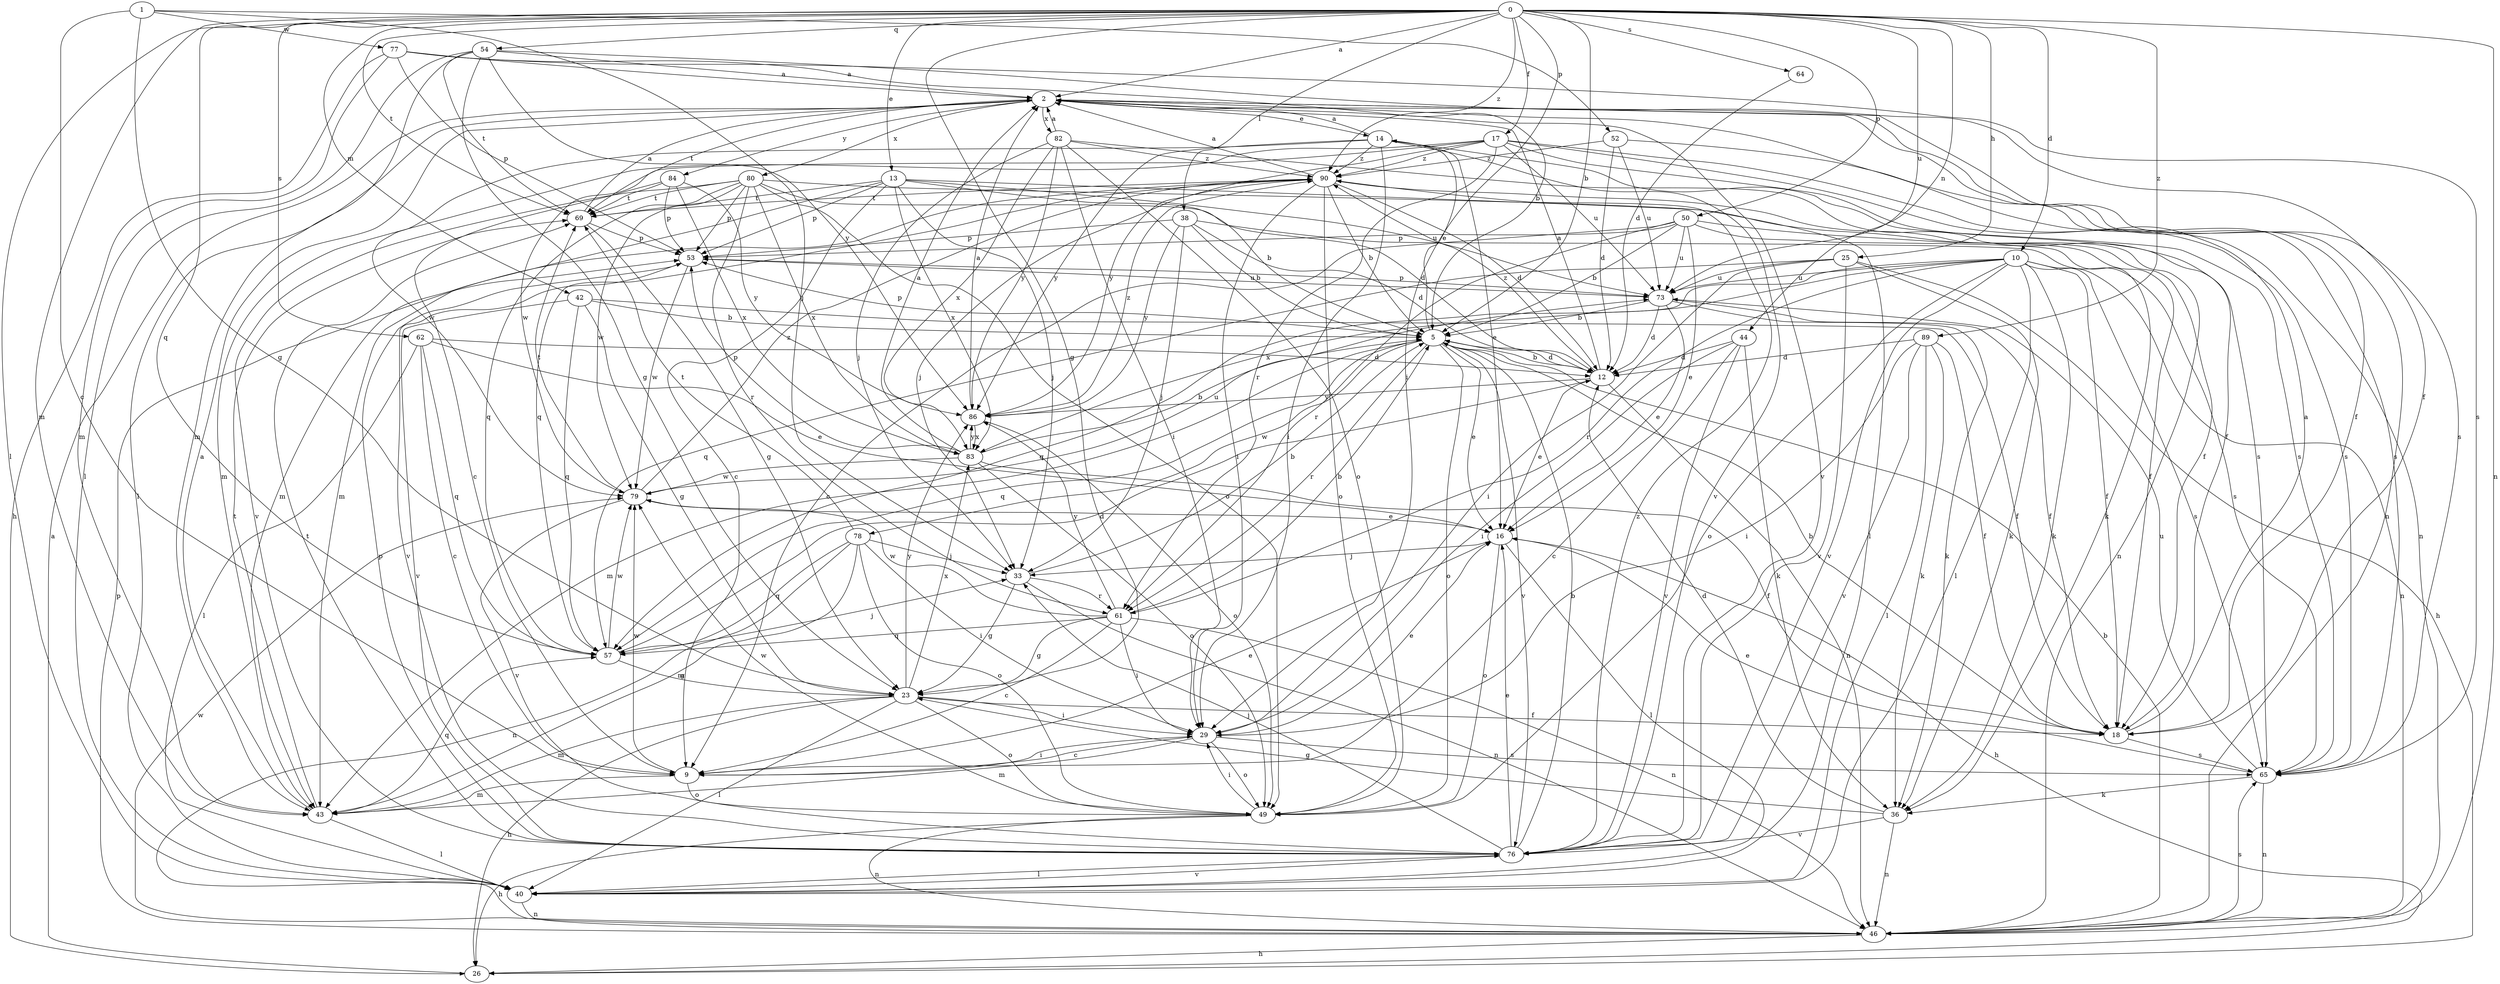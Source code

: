 strict digraph  {
0;
1;
2;
5;
9;
10;
12;
13;
14;
16;
17;
18;
23;
25;
26;
29;
33;
36;
38;
40;
42;
43;
44;
46;
49;
50;
52;
53;
54;
57;
61;
62;
64;
65;
69;
73;
76;
77;
78;
79;
80;
82;
83;
84;
86;
89;
90;
0 -> 2  [label=a];
0 -> 5  [label=b];
0 -> 10  [label=d];
0 -> 13  [label=e];
0 -> 17  [label=f];
0 -> 23  [label=g];
0 -> 25  [label=h];
0 -> 29  [label=i];
0 -> 38  [label=l];
0 -> 40  [label=l];
0 -> 42  [label=m];
0 -> 43  [label=m];
0 -> 44  [label=n];
0 -> 46  [label=n];
0 -> 50  [label=p];
0 -> 54  [label=q];
0 -> 57  [label=q];
0 -> 62  [label=s];
0 -> 64  [label=s];
0 -> 69  [label=t];
0 -> 73  [label=u];
0 -> 89  [label=z];
0 -> 90  [label=z];
1 -> 9  [label=c];
1 -> 23  [label=g];
1 -> 33  [label=j];
1 -> 52  [label=p];
1 -> 77  [label=w];
2 -> 14  [label=e];
2 -> 18  [label=f];
2 -> 40  [label=l];
2 -> 46  [label=n];
2 -> 65  [label=s];
2 -> 69  [label=t];
2 -> 76  [label=v];
2 -> 80  [label=x];
2 -> 82  [label=x];
2 -> 84  [label=y];
5 -> 12  [label=d];
5 -> 14  [label=e];
5 -> 16  [label=e];
5 -> 43  [label=m];
5 -> 49  [label=o];
5 -> 53  [label=p];
5 -> 57  [label=q];
5 -> 61  [label=r];
5 -> 76  [label=v];
5 -> 78  [label=w];
9 -> 16  [label=e];
9 -> 29  [label=i];
9 -> 43  [label=m];
9 -> 49  [label=o];
9 -> 79  [label=w];
10 -> 18  [label=f];
10 -> 36  [label=k];
10 -> 40  [label=l];
10 -> 46  [label=n];
10 -> 49  [label=o];
10 -> 57  [label=q];
10 -> 61  [label=r];
10 -> 65  [label=s];
10 -> 73  [label=u];
10 -> 76  [label=v];
10 -> 83  [label=x];
12 -> 2  [label=a];
12 -> 5  [label=b];
12 -> 16  [label=e];
12 -> 46  [label=n];
12 -> 86  [label=y];
12 -> 90  [label=z];
13 -> 5  [label=b];
13 -> 9  [label=c];
13 -> 33  [label=j];
13 -> 40  [label=l];
13 -> 43  [label=m];
13 -> 53  [label=p];
13 -> 69  [label=t];
13 -> 73  [label=u];
13 -> 83  [label=x];
14 -> 2  [label=a];
14 -> 16  [label=e];
14 -> 29  [label=i];
14 -> 65  [label=s];
14 -> 76  [label=v];
14 -> 79  [label=w];
14 -> 86  [label=y];
14 -> 90  [label=z];
16 -> 26  [label=h];
16 -> 33  [label=j];
16 -> 40  [label=l];
16 -> 49  [label=o];
17 -> 18  [label=f];
17 -> 43  [label=m];
17 -> 46  [label=n];
17 -> 61  [label=r];
17 -> 65  [label=s];
17 -> 73  [label=u];
17 -> 79  [label=w];
17 -> 86  [label=y];
17 -> 90  [label=z];
18 -> 2  [label=a];
18 -> 5  [label=b];
18 -> 65  [label=s];
23 -> 18  [label=f];
23 -> 26  [label=h];
23 -> 29  [label=i];
23 -> 40  [label=l];
23 -> 43  [label=m];
23 -> 49  [label=o];
23 -> 83  [label=x];
23 -> 86  [label=y];
25 -> 26  [label=h];
25 -> 29  [label=i];
25 -> 36  [label=k];
25 -> 57  [label=q];
25 -> 73  [label=u];
25 -> 76  [label=v];
26 -> 2  [label=a];
29 -> 9  [label=c];
29 -> 16  [label=e];
29 -> 43  [label=m];
29 -> 49  [label=o];
29 -> 65  [label=s];
33 -> 5  [label=b];
33 -> 23  [label=g];
33 -> 46  [label=n];
33 -> 61  [label=r];
36 -> 12  [label=d];
36 -> 23  [label=g];
36 -> 46  [label=n];
36 -> 76  [label=v];
38 -> 5  [label=b];
38 -> 12  [label=d];
38 -> 33  [label=j];
38 -> 53  [label=p];
38 -> 65  [label=s];
38 -> 86  [label=y];
40 -> 46  [label=n];
40 -> 76  [label=v];
42 -> 5  [label=b];
42 -> 18  [label=f];
42 -> 23  [label=g];
42 -> 57  [label=q];
42 -> 76  [label=v];
43 -> 2  [label=a];
43 -> 40  [label=l];
43 -> 57  [label=q];
43 -> 69  [label=t];
44 -> 9  [label=c];
44 -> 12  [label=d];
44 -> 29  [label=i];
44 -> 36  [label=k];
44 -> 76  [label=v];
46 -> 5  [label=b];
46 -> 26  [label=h];
46 -> 53  [label=p];
46 -> 65  [label=s];
46 -> 79  [label=w];
49 -> 26  [label=h];
49 -> 29  [label=i];
49 -> 46  [label=n];
49 -> 79  [label=w];
50 -> 5  [label=b];
50 -> 9  [label=c];
50 -> 16  [label=e];
50 -> 18  [label=f];
50 -> 36  [label=k];
50 -> 53  [label=p];
50 -> 61  [label=r];
50 -> 73  [label=u];
52 -> 12  [label=d];
52 -> 65  [label=s];
52 -> 73  [label=u];
52 -> 90  [label=z];
53 -> 73  [label=u];
53 -> 76  [label=v];
53 -> 79  [label=w];
54 -> 2  [label=a];
54 -> 18  [label=f];
54 -> 23  [label=g];
54 -> 40  [label=l];
54 -> 43  [label=m];
54 -> 69  [label=t];
54 -> 86  [label=y];
57 -> 12  [label=d];
57 -> 23  [label=g];
57 -> 33  [label=j];
57 -> 79  [label=w];
61 -> 5  [label=b];
61 -> 9  [label=c];
61 -> 23  [label=g];
61 -> 29  [label=i];
61 -> 46  [label=n];
61 -> 57  [label=q];
61 -> 79  [label=w];
61 -> 86  [label=y];
62 -> 9  [label=c];
62 -> 12  [label=d];
62 -> 16  [label=e];
62 -> 40  [label=l];
62 -> 57  [label=q];
64 -> 12  [label=d];
65 -> 16  [label=e];
65 -> 36  [label=k];
65 -> 46  [label=n];
65 -> 73  [label=u];
69 -> 2  [label=a];
69 -> 23  [label=g];
69 -> 53  [label=p];
73 -> 5  [label=b];
73 -> 12  [label=d];
73 -> 16  [label=e];
73 -> 18  [label=f];
73 -> 36  [label=k];
73 -> 53  [label=p];
76 -> 5  [label=b];
76 -> 16  [label=e];
76 -> 33  [label=j];
76 -> 40  [label=l];
76 -> 53  [label=p];
76 -> 69  [label=t];
76 -> 90  [label=z];
77 -> 2  [label=a];
77 -> 5  [label=b];
77 -> 26  [label=h];
77 -> 43  [label=m];
77 -> 53  [label=p];
77 -> 65  [label=s];
78 -> 29  [label=i];
78 -> 33  [label=j];
78 -> 43  [label=m];
78 -> 46  [label=n];
78 -> 49  [label=o];
78 -> 57  [label=q];
78 -> 69  [label=t];
79 -> 16  [label=e];
79 -> 69  [label=t];
79 -> 73  [label=u];
79 -> 76  [label=v];
79 -> 90  [label=z];
80 -> 12  [label=d];
80 -> 18  [label=f];
80 -> 49  [label=o];
80 -> 53  [label=p];
80 -> 57  [label=q];
80 -> 61  [label=r];
80 -> 69  [label=t];
80 -> 76  [label=v];
80 -> 79  [label=w];
80 -> 83  [label=x];
82 -> 2  [label=a];
82 -> 29  [label=i];
82 -> 33  [label=j];
82 -> 49  [label=o];
82 -> 65  [label=s];
82 -> 83  [label=x];
82 -> 86  [label=y];
82 -> 90  [label=z];
83 -> 2  [label=a];
83 -> 5  [label=b];
83 -> 18  [label=f];
83 -> 49  [label=o];
83 -> 53  [label=p];
83 -> 79  [label=w];
83 -> 86  [label=y];
84 -> 9  [label=c];
84 -> 53  [label=p];
84 -> 69  [label=t];
84 -> 83  [label=x];
84 -> 86  [label=y];
86 -> 2  [label=a];
86 -> 49  [label=o];
86 -> 83  [label=x];
86 -> 90  [label=z];
89 -> 12  [label=d];
89 -> 18  [label=f];
89 -> 29  [label=i];
89 -> 36  [label=k];
89 -> 40  [label=l];
89 -> 76  [label=v];
90 -> 2  [label=a];
90 -> 5  [label=b];
90 -> 12  [label=d];
90 -> 29  [label=i];
90 -> 33  [label=j];
90 -> 43  [label=m];
90 -> 46  [label=n];
90 -> 49  [label=o];
90 -> 57  [label=q];
90 -> 69  [label=t];
}
